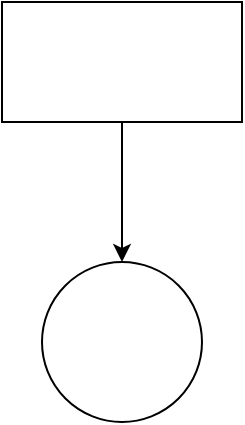 <mxfile version="16.6.5" type="github"><diagram id="xNledQy-MCgXjcF_dodw" name="第 1 页"><mxGraphModel dx="1161" dy="773" grid="1" gridSize="10" guides="1" tooltips="1" connect="1" arrows="1" fold="1" page="1" pageScale="1" pageWidth="827" pageHeight="1169" math="0" shadow="0"><root><mxCell id="0"/><mxCell id="1" parent="0"/><mxCell id="F21DJSrqfj2laK_uwkQO-3" value="" style="edgeStyle=orthogonalEdgeStyle;rounded=0;orthogonalLoop=1;jettySize=auto;html=1;" edge="1" parent="1" source="F21DJSrqfj2laK_uwkQO-1" target="F21DJSrqfj2laK_uwkQO-2"><mxGeometry relative="1" as="geometry"/></mxCell><mxCell id="F21DJSrqfj2laK_uwkQO-1" value="" style="rounded=0;whiteSpace=wrap;html=1;" vertex="1" parent="1"><mxGeometry x="90" y="130" width="120" height="60" as="geometry"/></mxCell><mxCell id="F21DJSrqfj2laK_uwkQO-2" value="" style="ellipse;whiteSpace=wrap;html=1;aspect=fixed;" vertex="1" parent="1"><mxGeometry x="110" y="260" width="80" height="80" as="geometry"/></mxCell></root></mxGraphModel></diagram></mxfile>